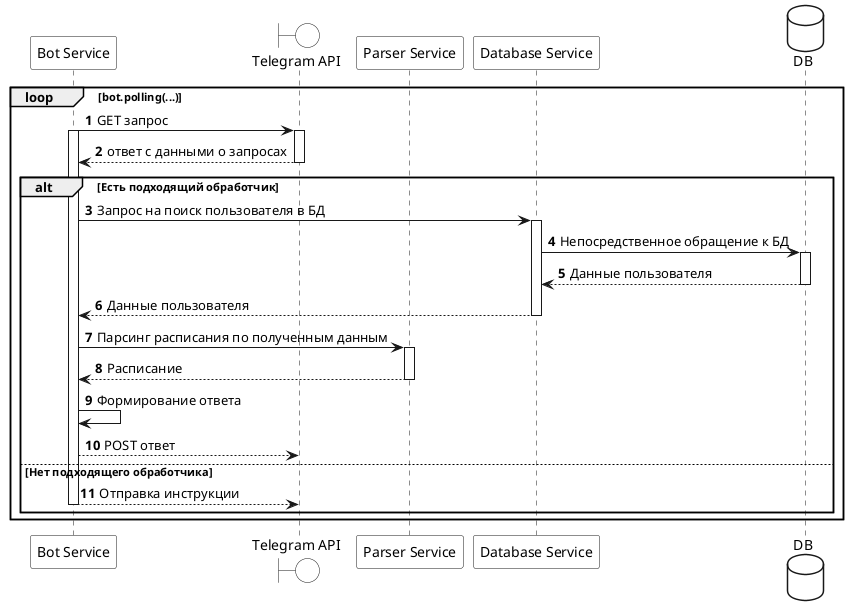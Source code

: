 @startuml
'https://plantuml.com/sequence-diagram

'actor User as u #FFF
participant "Bot Service" as bs #FFF
boundary "Telegram API" as tg #FFF
participant "Parser Service" as ps #FFF
participant "Database Service" as ds #FFF
database DB as db #FFF
autonumber
loop bot.polling(...)
    bs -> tg: GET запрос
    activate bs
    activate tg
    tg --> bs: ответ с данными о запросах
    deactivate tg
    alt Есть подходящий обработчик
        bs -> ds :Запрос на поиск пользователя в БД
        activate ds
        ds -> db:Непосредственное обращение к БД
        activate db
        db --> ds:Данные пользователя
        deactivate db
        ds --> bs:Данные пользователя
        deactivate ds
        bs -> ps:Парсинг расписания по полученным данным
        activate ps
        ps --> bs:Расписание
        deactivate ps
        bs -> bs:Формирование ответа
        bs --> tg: POST ответ
    else Нет подходящего обработчика
        bs --> tg: Отправка инструкции
        deactivate bs
    end
end
@enduml